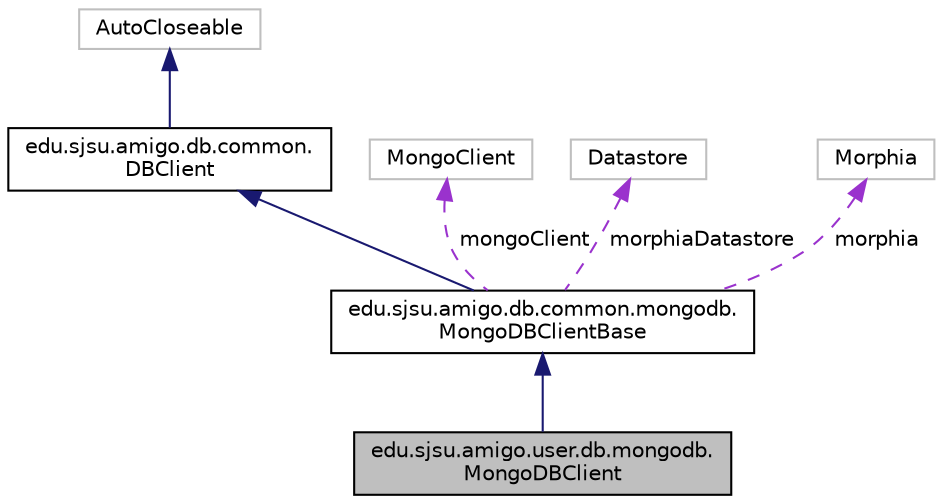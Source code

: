 digraph "edu.sjsu.amigo.user.db.mongodb.MongoDBClient"
{
  edge [fontname="Helvetica",fontsize="10",labelfontname="Helvetica",labelfontsize="10"];
  node [fontname="Helvetica",fontsize="10",shape=record];
  Node4 [label="edu.sjsu.amigo.user.db.mongodb.\lMongoDBClient",height=0.2,width=0.4,color="black", fillcolor="grey75", style="filled", fontcolor="black"];
  Node5 -> Node4 [dir="back",color="midnightblue",fontsize="10",style="solid",fontname="Helvetica"];
  Node5 [label="edu.sjsu.amigo.db.common.mongodb.\lMongoDBClientBase",height=0.2,width=0.4,color="black", fillcolor="white", style="filled",URL="$classedu_1_1sjsu_1_1amigo_1_1db_1_1common_1_1mongodb_1_1_mongo_d_b_client_base.html"];
  Node6 -> Node5 [dir="back",color="midnightblue",fontsize="10",style="solid",fontname="Helvetica"];
  Node6 [label="edu.sjsu.amigo.db.common.\lDBClient",height=0.2,width=0.4,color="black", fillcolor="white", style="filled",URL="$interfaceedu_1_1sjsu_1_1amigo_1_1db_1_1common_1_1_d_b_client.html"];
  Node7 -> Node6 [dir="back",color="midnightblue",fontsize="10",style="solid",fontname="Helvetica"];
  Node7 [label="AutoCloseable",height=0.2,width=0.4,color="grey75", fillcolor="white", style="filled"];
  Node8 -> Node5 [dir="back",color="darkorchid3",fontsize="10",style="dashed",label=" mongoClient" ,fontname="Helvetica"];
  Node8 [label="MongoClient",height=0.2,width=0.4,color="grey75", fillcolor="white", style="filled"];
  Node9 -> Node5 [dir="back",color="darkorchid3",fontsize="10",style="dashed",label=" morphiaDatastore" ,fontname="Helvetica"];
  Node9 [label="Datastore",height=0.2,width=0.4,color="grey75", fillcolor="white", style="filled"];
  Node10 -> Node5 [dir="back",color="darkorchid3",fontsize="10",style="dashed",label=" morphia" ,fontname="Helvetica"];
  Node10 [label="Morphia",height=0.2,width=0.4,color="grey75", fillcolor="white", style="filled"];
}
